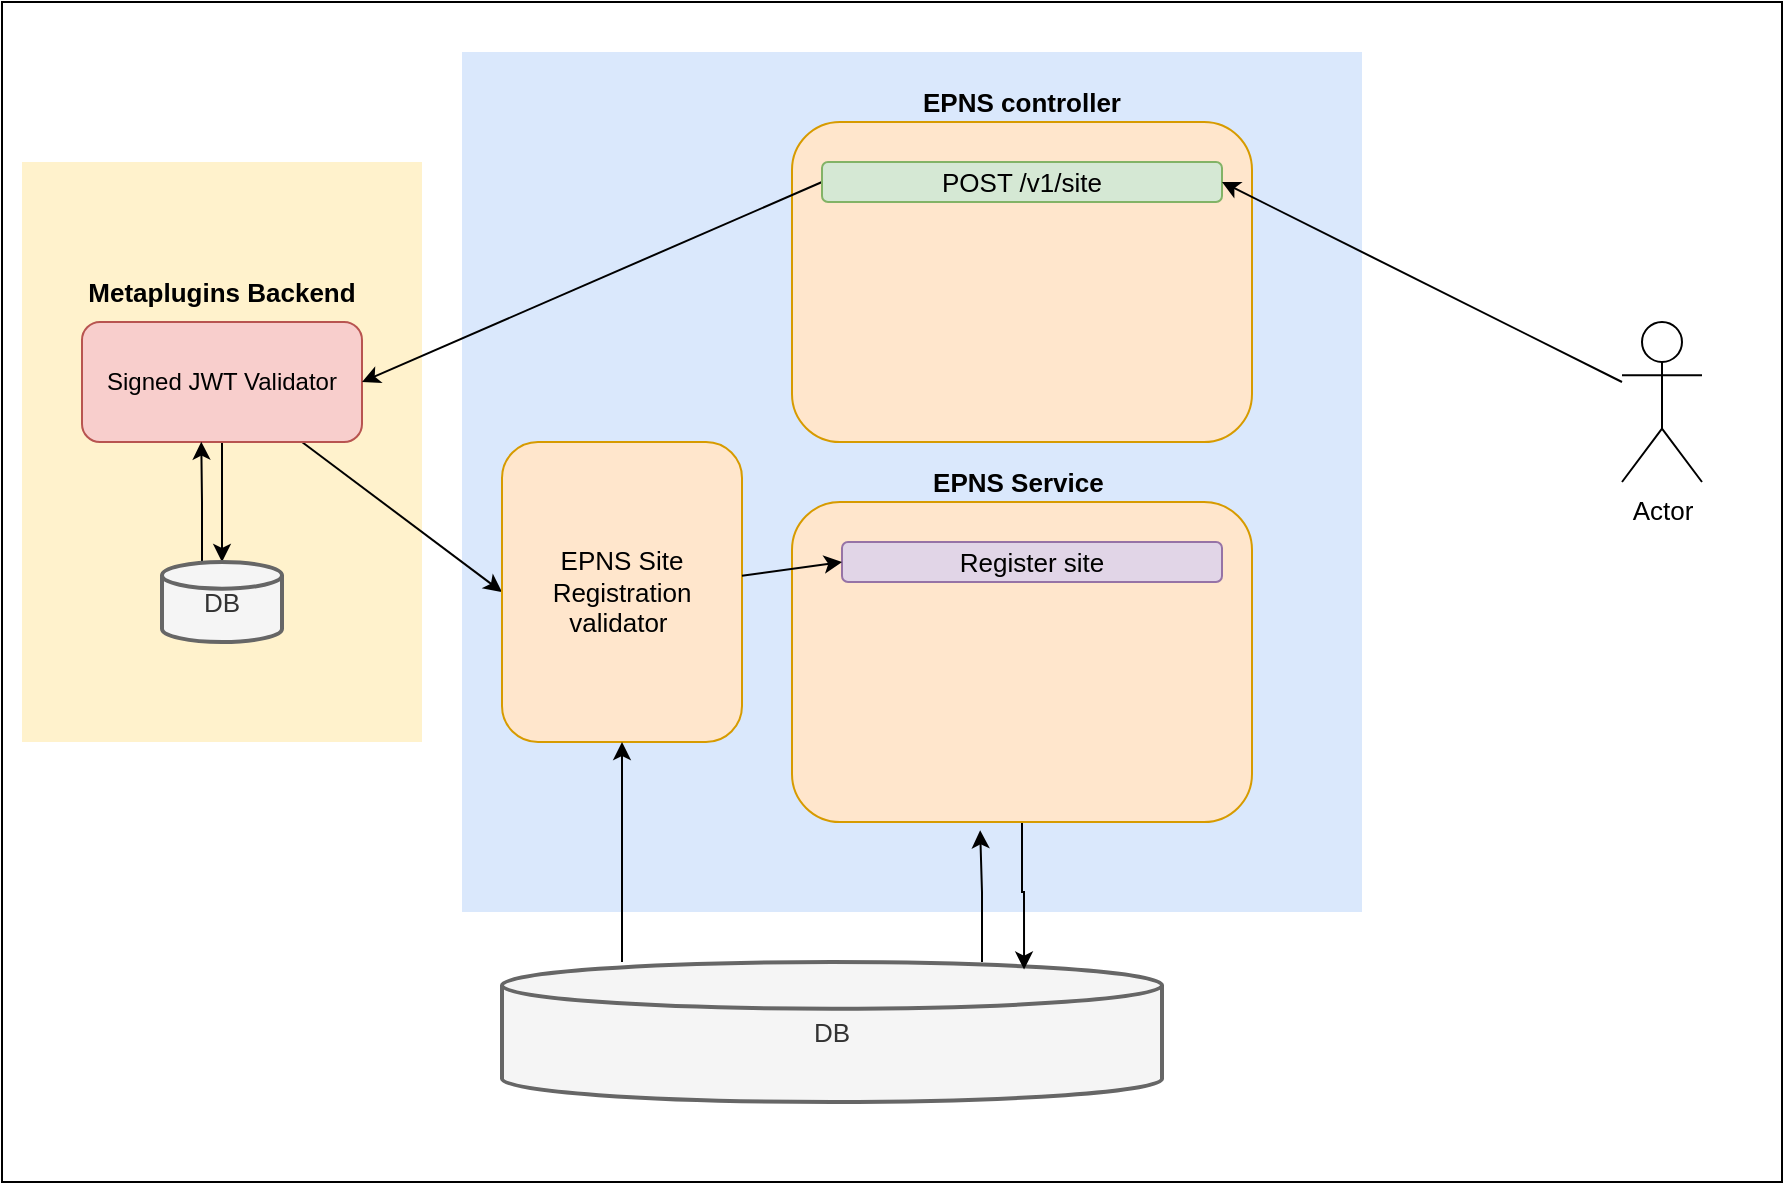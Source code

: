 <mxfile version="20.2.5" type="github">
  <diagram id="VhiP85pZfyptuw0zaLAi" name="Page-1">
    <mxGraphModel dx="1422" dy="754" grid="1" gridSize="10" guides="1" tooltips="1" connect="1" arrows="1" fold="1" page="1" pageScale="1" pageWidth="850" pageHeight="1100" math="0" shadow="0">
      <root>
        <mxCell id="0" />
        <mxCell id="1" parent="0" />
        <mxCell id="54XAmzSxPymmKrlIyeNN-1" value="" style="rounded=0;whiteSpace=wrap;html=1;" vertex="1" parent="1">
          <mxGeometry x="30" y="130" width="890" height="590" as="geometry" />
        </mxCell>
        <mxCell id="1RKD86iNlfKtYbiQ4ut8-26" value="" style="rounded=0;whiteSpace=wrap;html=1;fontSize=13;fillColor=#fff2cc;strokeColor=none;" parent="1" vertex="1">
          <mxGeometry x="40" y="210" width="200" height="290" as="geometry" />
        </mxCell>
        <mxCell id="1RKD86iNlfKtYbiQ4ut8-25" value="" style="rounded=0;whiteSpace=wrap;html=1;fontSize=13;fillColor=#dae8fc;strokeColor=none;" parent="1" vertex="1">
          <mxGeometry x="260" y="155" width="450" height="430" as="geometry" />
        </mxCell>
        <mxCell id="1RKD86iNlfKtYbiQ4ut8-7" value="" style="rounded=1;whiteSpace=wrap;html=1;fontSize=13;fillColor=#ffe6cc;strokeColor=#d79b00;" parent="1" vertex="1">
          <mxGeometry x="425" y="190" width="230" height="160" as="geometry" />
        </mxCell>
        <mxCell id="1RKD86iNlfKtYbiQ4ut8-5" style="edgeStyle=orthogonalEdgeStyle;rounded=0;orthogonalLoop=1;jettySize=auto;html=1;entryX=0.5;entryY=0;entryDx=0;entryDy=0;entryPerimeter=0;fontSize=13;" parent="1" source="1RKD86iNlfKtYbiQ4ut8-1" target="1RKD86iNlfKtYbiQ4ut8-3" edge="1">
          <mxGeometry relative="1" as="geometry" />
        </mxCell>
        <mxCell id="1RKD86iNlfKtYbiQ4ut8-23" style="edgeStyle=none;rounded=0;orthogonalLoop=1;jettySize=auto;html=1;entryX=0;entryY=0.5;entryDx=0;entryDy=0;fontSize=13;" parent="1" source="1RKD86iNlfKtYbiQ4ut8-1" target="1RKD86iNlfKtYbiQ4ut8-9" edge="1">
          <mxGeometry relative="1" as="geometry" />
        </mxCell>
        <mxCell id="1RKD86iNlfKtYbiQ4ut8-1" value="Signed JWT Validator" style="rounded=1;whiteSpace=wrap;html=1;fillColor=#f8cecc;strokeColor=#b85450;" parent="1" vertex="1">
          <mxGeometry x="70" y="290" width="140" height="60" as="geometry" />
        </mxCell>
        <mxCell id="1RKD86iNlfKtYbiQ4ut8-2" value="Metaplugins Backend" style="text;html=1;strokeColor=none;fillColor=none;align=center;verticalAlign=middle;whiteSpace=wrap;rounded=0;fontSize=13;fontStyle=1" parent="1" vertex="1">
          <mxGeometry x="70" y="260" width="140" height="30" as="geometry" />
        </mxCell>
        <mxCell id="1RKD86iNlfKtYbiQ4ut8-4" style="edgeStyle=orthogonalEdgeStyle;rounded=0;orthogonalLoop=1;jettySize=auto;html=1;entryX=0.426;entryY=0.997;entryDx=0;entryDy=0;fontSize=13;entryPerimeter=0;" parent="1" source="1RKD86iNlfKtYbiQ4ut8-3" target="1RKD86iNlfKtYbiQ4ut8-1" edge="1">
          <mxGeometry relative="1" as="geometry">
            <Array as="points">
              <mxPoint x="130" y="380" />
              <mxPoint x="130" y="380" />
            </Array>
          </mxGeometry>
        </mxCell>
        <mxCell id="1RKD86iNlfKtYbiQ4ut8-3" value="DB" style="strokeWidth=2;html=1;shape=mxgraph.flowchart.database;whiteSpace=wrap;fontSize=13;fillColor=#f5f5f5;fontColor=#333333;strokeColor=#666666;" parent="1" vertex="1">
          <mxGeometry x="110" y="410" width="60" height="40" as="geometry" />
        </mxCell>
        <mxCell id="1RKD86iNlfKtYbiQ4ut8-19" style="edgeStyle=none;rounded=0;orthogonalLoop=1;jettySize=auto;html=1;entryX=1;entryY=0.5;entryDx=0;entryDy=0;fontSize=13;exitX=0;exitY=0.5;exitDx=0;exitDy=0;" parent="1" source="1RKD86iNlfKtYbiQ4ut8-6" target="1RKD86iNlfKtYbiQ4ut8-1" edge="1">
          <mxGeometry relative="1" as="geometry" />
        </mxCell>
        <mxCell id="1RKD86iNlfKtYbiQ4ut8-6" value="POST /v1/site" style="rounded=1;whiteSpace=wrap;html=1;fontSize=13;fillColor=#d5e8d4;strokeColor=#82b366;" parent="1" vertex="1">
          <mxGeometry x="440" y="210" width="200" height="20" as="geometry" />
        </mxCell>
        <mxCell id="1RKD86iNlfKtYbiQ4ut8-8" value="EPNS controller" style="text;html=1;strokeColor=none;fillColor=none;align=center;verticalAlign=middle;whiteSpace=wrap;rounded=0;fontSize=13;fontStyle=1" parent="1" vertex="1">
          <mxGeometry x="435" y="170" width="210" height="20" as="geometry" />
        </mxCell>
        <mxCell id="1RKD86iNlfKtYbiQ4ut8-9" value="EPNS Site Registration validator&amp;nbsp;" style="rounded=1;whiteSpace=wrap;html=1;fontSize=13;fillColor=#ffe6cc;strokeColor=#d79b00;" parent="1" vertex="1">
          <mxGeometry x="280" y="350" width="120" height="150" as="geometry" />
        </mxCell>
        <mxCell id="1RKD86iNlfKtYbiQ4ut8-11" style="edgeStyle=orthogonalEdgeStyle;rounded=0;orthogonalLoop=1;jettySize=auto;html=1;entryX=0.5;entryY=1;entryDx=0;entryDy=0;fontSize=13;" parent="1" source="1RKD86iNlfKtYbiQ4ut8-10" target="1RKD86iNlfKtYbiQ4ut8-9" edge="1">
          <mxGeometry relative="1" as="geometry">
            <Array as="points">
              <mxPoint x="340" y="590" />
              <mxPoint x="340" y="590" />
            </Array>
          </mxGeometry>
        </mxCell>
        <mxCell id="1RKD86iNlfKtYbiQ4ut8-22" style="edgeStyle=orthogonalEdgeStyle;rounded=0;orthogonalLoop=1;jettySize=auto;html=1;entryX=0.409;entryY=1.026;entryDx=0;entryDy=0;entryPerimeter=0;fontSize=13;" parent="1" source="1RKD86iNlfKtYbiQ4ut8-10" target="1RKD86iNlfKtYbiQ4ut8-12" edge="1">
          <mxGeometry relative="1" as="geometry">
            <Array as="points">
              <mxPoint x="520" y="575" />
              <mxPoint x="519" y="575" />
            </Array>
          </mxGeometry>
        </mxCell>
        <mxCell id="1RKD86iNlfKtYbiQ4ut8-10" value="DB" style="strokeWidth=2;html=1;shape=mxgraph.flowchart.database;whiteSpace=wrap;fontSize=13;fillColor=#f5f5f5;fontColor=#333333;strokeColor=#666666;" parent="1" vertex="1">
          <mxGeometry x="280" y="610" width="330" height="70" as="geometry" />
        </mxCell>
        <mxCell id="1RKD86iNlfKtYbiQ4ut8-21" style="edgeStyle=orthogonalEdgeStyle;rounded=0;orthogonalLoop=1;jettySize=auto;html=1;entryX=0.791;entryY=0.054;entryDx=0;entryDy=0;entryPerimeter=0;fontSize=13;" parent="1" source="1RKD86iNlfKtYbiQ4ut8-12" target="1RKD86iNlfKtYbiQ4ut8-10" edge="1">
          <mxGeometry relative="1" as="geometry" />
        </mxCell>
        <mxCell id="1RKD86iNlfKtYbiQ4ut8-12" value="" style="rounded=1;whiteSpace=wrap;html=1;fontSize=13;fillColor=#ffe6cc;strokeColor=#d79b00;" parent="1" vertex="1">
          <mxGeometry x="425" y="380" width="230" height="160" as="geometry" />
        </mxCell>
        <mxCell id="1RKD86iNlfKtYbiQ4ut8-13" value="Register site" style="rounded=1;whiteSpace=wrap;html=1;fontSize=13;fillColor=#e1d5e7;strokeColor=#9673a6;" parent="1" vertex="1">
          <mxGeometry x="450" y="400" width="190" height="20" as="geometry" />
        </mxCell>
        <mxCell id="1RKD86iNlfKtYbiQ4ut8-14" value="EPNS Service&amp;nbsp;" style="text;html=1;strokeColor=none;fillColor=none;align=center;verticalAlign=middle;whiteSpace=wrap;rounded=0;fontSize=13;fontStyle=1" parent="1" vertex="1">
          <mxGeometry x="435" y="360" width="210" height="20" as="geometry" />
        </mxCell>
        <mxCell id="1RKD86iNlfKtYbiQ4ut8-17" style="edgeStyle=none;rounded=0;orthogonalLoop=1;jettySize=auto;html=1;entryX=1;entryY=0.5;entryDx=0;entryDy=0;fontSize=13;" parent="1" source="1RKD86iNlfKtYbiQ4ut8-15" target="1RKD86iNlfKtYbiQ4ut8-6" edge="1">
          <mxGeometry relative="1" as="geometry" />
        </mxCell>
        <mxCell id="1RKD86iNlfKtYbiQ4ut8-15" value="Actor" style="shape=umlActor;verticalLabelPosition=bottom;verticalAlign=top;html=1;outlineConnect=0;fontSize=13;" parent="1" vertex="1">
          <mxGeometry x="840" y="290" width="40" height="80" as="geometry" />
        </mxCell>
        <mxCell id="1RKD86iNlfKtYbiQ4ut8-24" style="edgeStyle=none;rounded=0;orthogonalLoop=1;jettySize=auto;html=1;entryX=0;entryY=0.5;entryDx=0;entryDy=0;fontSize=13;" parent="1" source="1RKD86iNlfKtYbiQ4ut8-9" target="1RKD86iNlfKtYbiQ4ut8-13" edge="1">
          <mxGeometry relative="1" as="geometry" />
        </mxCell>
      </root>
    </mxGraphModel>
  </diagram>
</mxfile>
